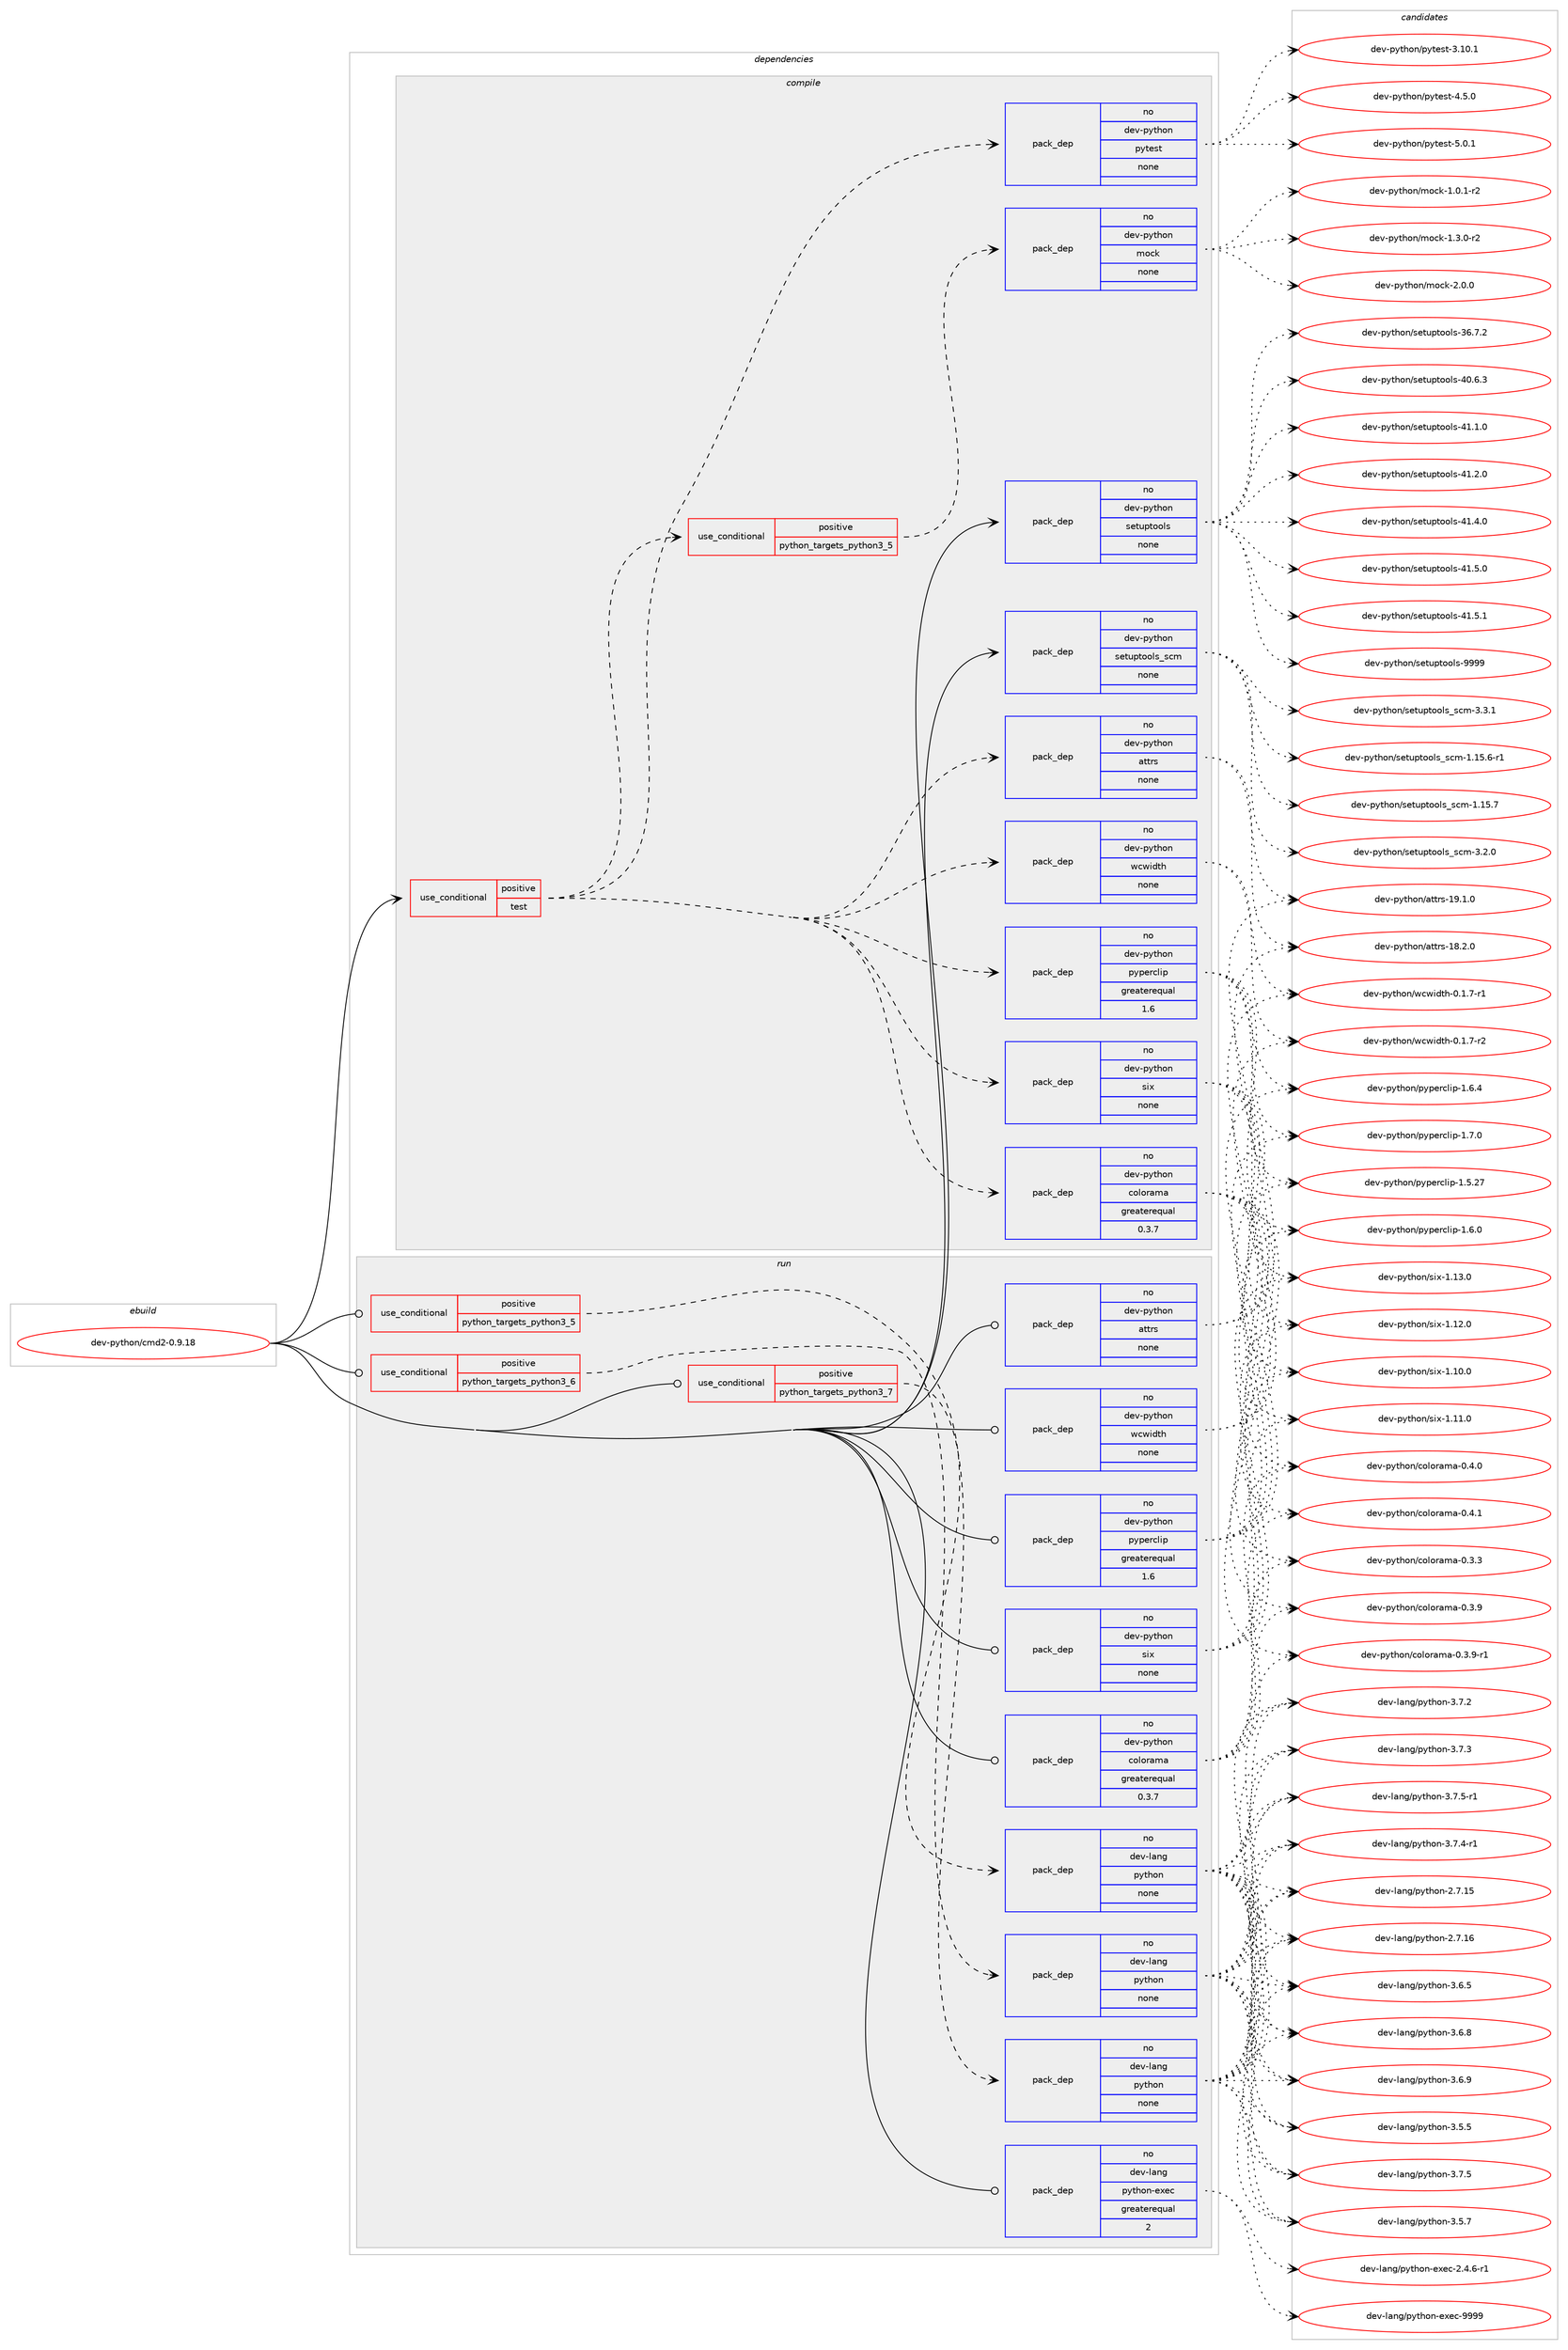 digraph prolog {

# *************
# Graph options
# *************

newrank=true;
concentrate=true;
compound=true;
graph [rankdir=LR,fontname=Helvetica,fontsize=10,ranksep=1.5];#, ranksep=2.5, nodesep=0.2];
edge  [arrowhead=vee];
node  [fontname=Helvetica,fontsize=10];

# **********
# The ebuild
# **********

subgraph cluster_leftcol {
color=gray;
label=<<i>ebuild</i>>;
id [label="dev-python/cmd2-0.9.18", color=red, width=4, href="../dev-python/cmd2-0.9.18.svg"];
}

# ****************
# The dependencies
# ****************

subgraph cluster_midcol {
color=gray;
label=<<i>dependencies</i>>;
subgraph cluster_compile {
fillcolor="#eeeeee";
style=filled;
label=<<i>compile</i>>;
subgraph cond137687 {
dependency599392 [label=<<TABLE BORDER="0" CELLBORDER="1" CELLSPACING="0" CELLPADDING="4"><TR><TD ROWSPAN="3" CELLPADDING="10">use_conditional</TD></TR><TR><TD>positive</TD></TR><TR><TD>test</TD></TR></TABLE>>, shape=none, color=red];
subgraph pack449926 {
dependency599393 [label=<<TABLE BORDER="0" CELLBORDER="1" CELLSPACING="0" CELLPADDING="4" WIDTH="220"><TR><TD ROWSPAN="6" CELLPADDING="30">pack_dep</TD></TR><TR><TD WIDTH="110">no</TD></TR><TR><TD>dev-python</TD></TR><TR><TD>attrs</TD></TR><TR><TD>none</TD></TR><TR><TD></TD></TR></TABLE>>, shape=none, color=blue];
}
dependency599392:e -> dependency599393:w [weight=20,style="dashed",arrowhead="vee"];
subgraph pack449927 {
dependency599394 [label=<<TABLE BORDER="0" CELLBORDER="1" CELLSPACING="0" CELLPADDING="4" WIDTH="220"><TR><TD ROWSPAN="6" CELLPADDING="30">pack_dep</TD></TR><TR><TD WIDTH="110">no</TD></TR><TR><TD>dev-python</TD></TR><TR><TD>colorama</TD></TR><TR><TD>greaterequal</TD></TR><TR><TD>0.3.7</TD></TR></TABLE>>, shape=none, color=blue];
}
dependency599392:e -> dependency599394:w [weight=20,style="dashed",arrowhead="vee"];
subgraph pack449928 {
dependency599395 [label=<<TABLE BORDER="0" CELLBORDER="1" CELLSPACING="0" CELLPADDING="4" WIDTH="220"><TR><TD ROWSPAN="6" CELLPADDING="30">pack_dep</TD></TR><TR><TD WIDTH="110">no</TD></TR><TR><TD>dev-python</TD></TR><TR><TD>pyperclip</TD></TR><TR><TD>greaterequal</TD></TR><TR><TD>1.6</TD></TR></TABLE>>, shape=none, color=blue];
}
dependency599392:e -> dependency599395:w [weight=20,style="dashed",arrowhead="vee"];
subgraph pack449929 {
dependency599396 [label=<<TABLE BORDER="0" CELLBORDER="1" CELLSPACING="0" CELLPADDING="4" WIDTH="220"><TR><TD ROWSPAN="6" CELLPADDING="30">pack_dep</TD></TR><TR><TD WIDTH="110">no</TD></TR><TR><TD>dev-python</TD></TR><TR><TD>six</TD></TR><TR><TD>none</TD></TR><TR><TD></TD></TR></TABLE>>, shape=none, color=blue];
}
dependency599392:e -> dependency599396:w [weight=20,style="dashed",arrowhead="vee"];
subgraph pack449930 {
dependency599397 [label=<<TABLE BORDER="0" CELLBORDER="1" CELLSPACING="0" CELLPADDING="4" WIDTH="220"><TR><TD ROWSPAN="6" CELLPADDING="30">pack_dep</TD></TR><TR><TD WIDTH="110">no</TD></TR><TR><TD>dev-python</TD></TR><TR><TD>wcwidth</TD></TR><TR><TD>none</TD></TR><TR><TD></TD></TR></TABLE>>, shape=none, color=blue];
}
dependency599392:e -> dependency599397:w [weight=20,style="dashed",arrowhead="vee"];
subgraph cond137688 {
dependency599398 [label=<<TABLE BORDER="0" CELLBORDER="1" CELLSPACING="0" CELLPADDING="4"><TR><TD ROWSPAN="3" CELLPADDING="10">use_conditional</TD></TR><TR><TD>positive</TD></TR><TR><TD>python_targets_python3_5</TD></TR></TABLE>>, shape=none, color=red];
subgraph pack449931 {
dependency599399 [label=<<TABLE BORDER="0" CELLBORDER="1" CELLSPACING="0" CELLPADDING="4" WIDTH="220"><TR><TD ROWSPAN="6" CELLPADDING="30">pack_dep</TD></TR><TR><TD WIDTH="110">no</TD></TR><TR><TD>dev-python</TD></TR><TR><TD>mock</TD></TR><TR><TD>none</TD></TR><TR><TD></TD></TR></TABLE>>, shape=none, color=blue];
}
dependency599398:e -> dependency599399:w [weight=20,style="dashed",arrowhead="vee"];
}
dependency599392:e -> dependency599398:w [weight=20,style="dashed",arrowhead="vee"];
subgraph pack449932 {
dependency599400 [label=<<TABLE BORDER="0" CELLBORDER="1" CELLSPACING="0" CELLPADDING="4" WIDTH="220"><TR><TD ROWSPAN="6" CELLPADDING="30">pack_dep</TD></TR><TR><TD WIDTH="110">no</TD></TR><TR><TD>dev-python</TD></TR><TR><TD>pytest</TD></TR><TR><TD>none</TD></TR><TR><TD></TD></TR></TABLE>>, shape=none, color=blue];
}
dependency599392:e -> dependency599400:w [weight=20,style="dashed",arrowhead="vee"];
}
id:e -> dependency599392:w [weight=20,style="solid",arrowhead="vee"];
subgraph pack449933 {
dependency599401 [label=<<TABLE BORDER="0" CELLBORDER="1" CELLSPACING="0" CELLPADDING="4" WIDTH="220"><TR><TD ROWSPAN="6" CELLPADDING="30">pack_dep</TD></TR><TR><TD WIDTH="110">no</TD></TR><TR><TD>dev-python</TD></TR><TR><TD>setuptools</TD></TR><TR><TD>none</TD></TR><TR><TD></TD></TR></TABLE>>, shape=none, color=blue];
}
id:e -> dependency599401:w [weight=20,style="solid",arrowhead="vee"];
subgraph pack449934 {
dependency599402 [label=<<TABLE BORDER="0" CELLBORDER="1" CELLSPACING="0" CELLPADDING="4" WIDTH="220"><TR><TD ROWSPAN="6" CELLPADDING="30">pack_dep</TD></TR><TR><TD WIDTH="110">no</TD></TR><TR><TD>dev-python</TD></TR><TR><TD>setuptools_scm</TD></TR><TR><TD>none</TD></TR><TR><TD></TD></TR></TABLE>>, shape=none, color=blue];
}
id:e -> dependency599402:w [weight=20,style="solid",arrowhead="vee"];
}
subgraph cluster_compileandrun {
fillcolor="#eeeeee";
style=filled;
label=<<i>compile and run</i>>;
}
subgraph cluster_run {
fillcolor="#eeeeee";
style=filled;
label=<<i>run</i>>;
subgraph cond137689 {
dependency599403 [label=<<TABLE BORDER="0" CELLBORDER="1" CELLSPACING="0" CELLPADDING="4"><TR><TD ROWSPAN="3" CELLPADDING="10">use_conditional</TD></TR><TR><TD>positive</TD></TR><TR><TD>python_targets_python3_5</TD></TR></TABLE>>, shape=none, color=red];
subgraph pack449935 {
dependency599404 [label=<<TABLE BORDER="0" CELLBORDER="1" CELLSPACING="0" CELLPADDING="4" WIDTH="220"><TR><TD ROWSPAN="6" CELLPADDING="30">pack_dep</TD></TR><TR><TD WIDTH="110">no</TD></TR><TR><TD>dev-lang</TD></TR><TR><TD>python</TD></TR><TR><TD>none</TD></TR><TR><TD></TD></TR></TABLE>>, shape=none, color=blue];
}
dependency599403:e -> dependency599404:w [weight=20,style="dashed",arrowhead="vee"];
}
id:e -> dependency599403:w [weight=20,style="solid",arrowhead="odot"];
subgraph cond137690 {
dependency599405 [label=<<TABLE BORDER="0" CELLBORDER="1" CELLSPACING="0" CELLPADDING="4"><TR><TD ROWSPAN="3" CELLPADDING="10">use_conditional</TD></TR><TR><TD>positive</TD></TR><TR><TD>python_targets_python3_6</TD></TR></TABLE>>, shape=none, color=red];
subgraph pack449936 {
dependency599406 [label=<<TABLE BORDER="0" CELLBORDER="1" CELLSPACING="0" CELLPADDING="4" WIDTH="220"><TR><TD ROWSPAN="6" CELLPADDING="30">pack_dep</TD></TR><TR><TD WIDTH="110">no</TD></TR><TR><TD>dev-lang</TD></TR><TR><TD>python</TD></TR><TR><TD>none</TD></TR><TR><TD></TD></TR></TABLE>>, shape=none, color=blue];
}
dependency599405:e -> dependency599406:w [weight=20,style="dashed",arrowhead="vee"];
}
id:e -> dependency599405:w [weight=20,style="solid",arrowhead="odot"];
subgraph cond137691 {
dependency599407 [label=<<TABLE BORDER="0" CELLBORDER="1" CELLSPACING="0" CELLPADDING="4"><TR><TD ROWSPAN="3" CELLPADDING="10">use_conditional</TD></TR><TR><TD>positive</TD></TR><TR><TD>python_targets_python3_7</TD></TR></TABLE>>, shape=none, color=red];
subgraph pack449937 {
dependency599408 [label=<<TABLE BORDER="0" CELLBORDER="1" CELLSPACING="0" CELLPADDING="4" WIDTH="220"><TR><TD ROWSPAN="6" CELLPADDING="30">pack_dep</TD></TR><TR><TD WIDTH="110">no</TD></TR><TR><TD>dev-lang</TD></TR><TR><TD>python</TD></TR><TR><TD>none</TD></TR><TR><TD></TD></TR></TABLE>>, shape=none, color=blue];
}
dependency599407:e -> dependency599408:w [weight=20,style="dashed",arrowhead="vee"];
}
id:e -> dependency599407:w [weight=20,style="solid",arrowhead="odot"];
subgraph pack449938 {
dependency599409 [label=<<TABLE BORDER="0" CELLBORDER="1" CELLSPACING="0" CELLPADDING="4" WIDTH="220"><TR><TD ROWSPAN="6" CELLPADDING="30">pack_dep</TD></TR><TR><TD WIDTH="110">no</TD></TR><TR><TD>dev-lang</TD></TR><TR><TD>python-exec</TD></TR><TR><TD>greaterequal</TD></TR><TR><TD>2</TD></TR></TABLE>>, shape=none, color=blue];
}
id:e -> dependency599409:w [weight=20,style="solid",arrowhead="odot"];
subgraph pack449939 {
dependency599410 [label=<<TABLE BORDER="0" CELLBORDER="1" CELLSPACING="0" CELLPADDING="4" WIDTH="220"><TR><TD ROWSPAN="6" CELLPADDING="30">pack_dep</TD></TR><TR><TD WIDTH="110">no</TD></TR><TR><TD>dev-python</TD></TR><TR><TD>attrs</TD></TR><TR><TD>none</TD></TR><TR><TD></TD></TR></TABLE>>, shape=none, color=blue];
}
id:e -> dependency599410:w [weight=20,style="solid",arrowhead="odot"];
subgraph pack449940 {
dependency599411 [label=<<TABLE BORDER="0" CELLBORDER="1" CELLSPACING="0" CELLPADDING="4" WIDTH="220"><TR><TD ROWSPAN="6" CELLPADDING="30">pack_dep</TD></TR><TR><TD WIDTH="110">no</TD></TR><TR><TD>dev-python</TD></TR><TR><TD>colorama</TD></TR><TR><TD>greaterequal</TD></TR><TR><TD>0.3.7</TD></TR></TABLE>>, shape=none, color=blue];
}
id:e -> dependency599411:w [weight=20,style="solid",arrowhead="odot"];
subgraph pack449941 {
dependency599412 [label=<<TABLE BORDER="0" CELLBORDER="1" CELLSPACING="0" CELLPADDING="4" WIDTH="220"><TR><TD ROWSPAN="6" CELLPADDING="30">pack_dep</TD></TR><TR><TD WIDTH="110">no</TD></TR><TR><TD>dev-python</TD></TR><TR><TD>pyperclip</TD></TR><TR><TD>greaterequal</TD></TR><TR><TD>1.6</TD></TR></TABLE>>, shape=none, color=blue];
}
id:e -> dependency599412:w [weight=20,style="solid",arrowhead="odot"];
subgraph pack449942 {
dependency599413 [label=<<TABLE BORDER="0" CELLBORDER="1" CELLSPACING="0" CELLPADDING="4" WIDTH="220"><TR><TD ROWSPAN="6" CELLPADDING="30">pack_dep</TD></TR><TR><TD WIDTH="110">no</TD></TR><TR><TD>dev-python</TD></TR><TR><TD>six</TD></TR><TR><TD>none</TD></TR><TR><TD></TD></TR></TABLE>>, shape=none, color=blue];
}
id:e -> dependency599413:w [weight=20,style="solid",arrowhead="odot"];
subgraph pack449943 {
dependency599414 [label=<<TABLE BORDER="0" CELLBORDER="1" CELLSPACING="0" CELLPADDING="4" WIDTH="220"><TR><TD ROWSPAN="6" CELLPADDING="30">pack_dep</TD></TR><TR><TD WIDTH="110">no</TD></TR><TR><TD>dev-python</TD></TR><TR><TD>wcwidth</TD></TR><TR><TD>none</TD></TR><TR><TD></TD></TR></TABLE>>, shape=none, color=blue];
}
id:e -> dependency599414:w [weight=20,style="solid",arrowhead="odot"];
}
}

# **************
# The candidates
# **************

subgraph cluster_choices {
rank=same;
color=gray;
label=<<i>candidates</i>>;

subgraph choice449926 {
color=black;
nodesep=1;
choice10010111845112121116104111110479711611611411545495646504648 [label="dev-python/attrs-18.2.0", color=red, width=4,href="../dev-python/attrs-18.2.0.svg"];
choice10010111845112121116104111110479711611611411545495746494648 [label="dev-python/attrs-19.1.0", color=red, width=4,href="../dev-python/attrs-19.1.0.svg"];
dependency599393:e -> choice10010111845112121116104111110479711611611411545495646504648:w [style=dotted,weight="100"];
dependency599393:e -> choice10010111845112121116104111110479711611611411545495746494648:w [style=dotted,weight="100"];
}
subgraph choice449927 {
color=black;
nodesep=1;
choice1001011184511212111610411111047991111081111149710997454846514651 [label="dev-python/colorama-0.3.3", color=red, width=4,href="../dev-python/colorama-0.3.3.svg"];
choice1001011184511212111610411111047991111081111149710997454846514657 [label="dev-python/colorama-0.3.9", color=red, width=4,href="../dev-python/colorama-0.3.9.svg"];
choice10010111845112121116104111110479911110811111497109974548465146574511449 [label="dev-python/colorama-0.3.9-r1", color=red, width=4,href="../dev-python/colorama-0.3.9-r1.svg"];
choice1001011184511212111610411111047991111081111149710997454846524648 [label="dev-python/colorama-0.4.0", color=red, width=4,href="../dev-python/colorama-0.4.0.svg"];
choice1001011184511212111610411111047991111081111149710997454846524649 [label="dev-python/colorama-0.4.1", color=red, width=4,href="../dev-python/colorama-0.4.1.svg"];
dependency599394:e -> choice1001011184511212111610411111047991111081111149710997454846514651:w [style=dotted,weight="100"];
dependency599394:e -> choice1001011184511212111610411111047991111081111149710997454846514657:w [style=dotted,weight="100"];
dependency599394:e -> choice10010111845112121116104111110479911110811111497109974548465146574511449:w [style=dotted,weight="100"];
dependency599394:e -> choice1001011184511212111610411111047991111081111149710997454846524648:w [style=dotted,weight="100"];
dependency599394:e -> choice1001011184511212111610411111047991111081111149710997454846524649:w [style=dotted,weight="100"];
}
subgraph choice449928 {
color=black;
nodesep=1;
choice10010111845112121116104111110471121211121011149910810511245494653465055 [label="dev-python/pyperclip-1.5.27", color=red, width=4,href="../dev-python/pyperclip-1.5.27.svg"];
choice100101118451121211161041111104711212111210111499108105112454946544648 [label="dev-python/pyperclip-1.6.0", color=red, width=4,href="../dev-python/pyperclip-1.6.0.svg"];
choice100101118451121211161041111104711212111210111499108105112454946544652 [label="dev-python/pyperclip-1.6.4", color=red, width=4,href="../dev-python/pyperclip-1.6.4.svg"];
choice100101118451121211161041111104711212111210111499108105112454946554648 [label="dev-python/pyperclip-1.7.0", color=red, width=4,href="../dev-python/pyperclip-1.7.0.svg"];
dependency599395:e -> choice10010111845112121116104111110471121211121011149910810511245494653465055:w [style=dotted,weight="100"];
dependency599395:e -> choice100101118451121211161041111104711212111210111499108105112454946544648:w [style=dotted,weight="100"];
dependency599395:e -> choice100101118451121211161041111104711212111210111499108105112454946544652:w [style=dotted,weight="100"];
dependency599395:e -> choice100101118451121211161041111104711212111210111499108105112454946554648:w [style=dotted,weight="100"];
}
subgraph choice449929 {
color=black;
nodesep=1;
choice100101118451121211161041111104711510512045494649484648 [label="dev-python/six-1.10.0", color=red, width=4,href="../dev-python/six-1.10.0.svg"];
choice100101118451121211161041111104711510512045494649494648 [label="dev-python/six-1.11.0", color=red, width=4,href="../dev-python/six-1.11.0.svg"];
choice100101118451121211161041111104711510512045494649504648 [label="dev-python/six-1.12.0", color=red, width=4,href="../dev-python/six-1.12.0.svg"];
choice100101118451121211161041111104711510512045494649514648 [label="dev-python/six-1.13.0", color=red, width=4,href="../dev-python/six-1.13.0.svg"];
dependency599396:e -> choice100101118451121211161041111104711510512045494649484648:w [style=dotted,weight="100"];
dependency599396:e -> choice100101118451121211161041111104711510512045494649494648:w [style=dotted,weight="100"];
dependency599396:e -> choice100101118451121211161041111104711510512045494649504648:w [style=dotted,weight="100"];
dependency599396:e -> choice100101118451121211161041111104711510512045494649514648:w [style=dotted,weight="100"];
}
subgraph choice449930 {
color=black;
nodesep=1;
choice1001011184511212111610411111047119991191051001161044548464946554511449 [label="dev-python/wcwidth-0.1.7-r1", color=red, width=4,href="../dev-python/wcwidth-0.1.7-r1.svg"];
choice1001011184511212111610411111047119991191051001161044548464946554511450 [label="dev-python/wcwidth-0.1.7-r2", color=red, width=4,href="../dev-python/wcwidth-0.1.7-r2.svg"];
dependency599397:e -> choice1001011184511212111610411111047119991191051001161044548464946554511449:w [style=dotted,weight="100"];
dependency599397:e -> choice1001011184511212111610411111047119991191051001161044548464946554511450:w [style=dotted,weight="100"];
}
subgraph choice449931 {
color=black;
nodesep=1;
choice1001011184511212111610411111047109111991074549464846494511450 [label="dev-python/mock-1.0.1-r2", color=red, width=4,href="../dev-python/mock-1.0.1-r2.svg"];
choice1001011184511212111610411111047109111991074549465146484511450 [label="dev-python/mock-1.3.0-r2", color=red, width=4,href="../dev-python/mock-1.3.0-r2.svg"];
choice100101118451121211161041111104710911199107455046484648 [label="dev-python/mock-2.0.0", color=red, width=4,href="../dev-python/mock-2.0.0.svg"];
dependency599399:e -> choice1001011184511212111610411111047109111991074549464846494511450:w [style=dotted,weight="100"];
dependency599399:e -> choice1001011184511212111610411111047109111991074549465146484511450:w [style=dotted,weight="100"];
dependency599399:e -> choice100101118451121211161041111104710911199107455046484648:w [style=dotted,weight="100"];
}
subgraph choice449932 {
color=black;
nodesep=1;
choice100101118451121211161041111104711212111610111511645514649484649 [label="dev-python/pytest-3.10.1", color=red, width=4,href="../dev-python/pytest-3.10.1.svg"];
choice1001011184511212111610411111047112121116101115116455246534648 [label="dev-python/pytest-4.5.0", color=red, width=4,href="../dev-python/pytest-4.5.0.svg"];
choice1001011184511212111610411111047112121116101115116455346484649 [label="dev-python/pytest-5.0.1", color=red, width=4,href="../dev-python/pytest-5.0.1.svg"];
dependency599400:e -> choice100101118451121211161041111104711212111610111511645514649484649:w [style=dotted,weight="100"];
dependency599400:e -> choice1001011184511212111610411111047112121116101115116455246534648:w [style=dotted,weight="100"];
dependency599400:e -> choice1001011184511212111610411111047112121116101115116455346484649:w [style=dotted,weight="100"];
}
subgraph choice449933 {
color=black;
nodesep=1;
choice100101118451121211161041111104711510111611711211611111110811545515446554650 [label="dev-python/setuptools-36.7.2", color=red, width=4,href="../dev-python/setuptools-36.7.2.svg"];
choice100101118451121211161041111104711510111611711211611111110811545524846544651 [label="dev-python/setuptools-40.6.3", color=red, width=4,href="../dev-python/setuptools-40.6.3.svg"];
choice100101118451121211161041111104711510111611711211611111110811545524946494648 [label="dev-python/setuptools-41.1.0", color=red, width=4,href="../dev-python/setuptools-41.1.0.svg"];
choice100101118451121211161041111104711510111611711211611111110811545524946504648 [label="dev-python/setuptools-41.2.0", color=red, width=4,href="../dev-python/setuptools-41.2.0.svg"];
choice100101118451121211161041111104711510111611711211611111110811545524946524648 [label="dev-python/setuptools-41.4.0", color=red, width=4,href="../dev-python/setuptools-41.4.0.svg"];
choice100101118451121211161041111104711510111611711211611111110811545524946534648 [label="dev-python/setuptools-41.5.0", color=red, width=4,href="../dev-python/setuptools-41.5.0.svg"];
choice100101118451121211161041111104711510111611711211611111110811545524946534649 [label="dev-python/setuptools-41.5.1", color=red, width=4,href="../dev-python/setuptools-41.5.1.svg"];
choice10010111845112121116104111110471151011161171121161111111081154557575757 [label="dev-python/setuptools-9999", color=red, width=4,href="../dev-python/setuptools-9999.svg"];
dependency599401:e -> choice100101118451121211161041111104711510111611711211611111110811545515446554650:w [style=dotted,weight="100"];
dependency599401:e -> choice100101118451121211161041111104711510111611711211611111110811545524846544651:w [style=dotted,weight="100"];
dependency599401:e -> choice100101118451121211161041111104711510111611711211611111110811545524946494648:w [style=dotted,weight="100"];
dependency599401:e -> choice100101118451121211161041111104711510111611711211611111110811545524946504648:w [style=dotted,weight="100"];
dependency599401:e -> choice100101118451121211161041111104711510111611711211611111110811545524946524648:w [style=dotted,weight="100"];
dependency599401:e -> choice100101118451121211161041111104711510111611711211611111110811545524946534648:w [style=dotted,weight="100"];
dependency599401:e -> choice100101118451121211161041111104711510111611711211611111110811545524946534649:w [style=dotted,weight="100"];
dependency599401:e -> choice10010111845112121116104111110471151011161171121161111111081154557575757:w [style=dotted,weight="100"];
}
subgraph choice449934 {
color=black;
nodesep=1;
choice10010111845112121116104111110471151011161171121161111111081159511599109454946495346544511449 [label="dev-python/setuptools_scm-1.15.6-r1", color=red, width=4,href="../dev-python/setuptools_scm-1.15.6-r1.svg"];
choice1001011184511212111610411111047115101116117112116111111108115951159910945494649534655 [label="dev-python/setuptools_scm-1.15.7", color=red, width=4,href="../dev-python/setuptools_scm-1.15.7.svg"];
choice10010111845112121116104111110471151011161171121161111111081159511599109455146504648 [label="dev-python/setuptools_scm-3.2.0", color=red, width=4,href="../dev-python/setuptools_scm-3.2.0.svg"];
choice10010111845112121116104111110471151011161171121161111111081159511599109455146514649 [label="dev-python/setuptools_scm-3.3.1", color=red, width=4,href="../dev-python/setuptools_scm-3.3.1.svg"];
dependency599402:e -> choice10010111845112121116104111110471151011161171121161111111081159511599109454946495346544511449:w [style=dotted,weight="100"];
dependency599402:e -> choice1001011184511212111610411111047115101116117112116111111108115951159910945494649534655:w [style=dotted,weight="100"];
dependency599402:e -> choice10010111845112121116104111110471151011161171121161111111081159511599109455146504648:w [style=dotted,weight="100"];
dependency599402:e -> choice10010111845112121116104111110471151011161171121161111111081159511599109455146514649:w [style=dotted,weight="100"];
}
subgraph choice449935 {
color=black;
nodesep=1;
choice10010111845108971101034711212111610411111045504655464953 [label="dev-lang/python-2.7.15", color=red, width=4,href="../dev-lang/python-2.7.15.svg"];
choice10010111845108971101034711212111610411111045504655464954 [label="dev-lang/python-2.7.16", color=red, width=4,href="../dev-lang/python-2.7.16.svg"];
choice100101118451089711010347112121116104111110455146534653 [label="dev-lang/python-3.5.5", color=red, width=4,href="../dev-lang/python-3.5.5.svg"];
choice100101118451089711010347112121116104111110455146534655 [label="dev-lang/python-3.5.7", color=red, width=4,href="../dev-lang/python-3.5.7.svg"];
choice100101118451089711010347112121116104111110455146544653 [label="dev-lang/python-3.6.5", color=red, width=4,href="../dev-lang/python-3.6.5.svg"];
choice100101118451089711010347112121116104111110455146544656 [label="dev-lang/python-3.6.8", color=red, width=4,href="../dev-lang/python-3.6.8.svg"];
choice100101118451089711010347112121116104111110455146544657 [label="dev-lang/python-3.6.9", color=red, width=4,href="../dev-lang/python-3.6.9.svg"];
choice100101118451089711010347112121116104111110455146554650 [label="dev-lang/python-3.7.2", color=red, width=4,href="../dev-lang/python-3.7.2.svg"];
choice100101118451089711010347112121116104111110455146554651 [label="dev-lang/python-3.7.3", color=red, width=4,href="../dev-lang/python-3.7.3.svg"];
choice1001011184510897110103471121211161041111104551465546524511449 [label="dev-lang/python-3.7.4-r1", color=red, width=4,href="../dev-lang/python-3.7.4-r1.svg"];
choice100101118451089711010347112121116104111110455146554653 [label="dev-lang/python-3.7.5", color=red, width=4,href="../dev-lang/python-3.7.5.svg"];
choice1001011184510897110103471121211161041111104551465546534511449 [label="dev-lang/python-3.7.5-r1", color=red, width=4,href="../dev-lang/python-3.7.5-r1.svg"];
dependency599404:e -> choice10010111845108971101034711212111610411111045504655464953:w [style=dotted,weight="100"];
dependency599404:e -> choice10010111845108971101034711212111610411111045504655464954:w [style=dotted,weight="100"];
dependency599404:e -> choice100101118451089711010347112121116104111110455146534653:w [style=dotted,weight="100"];
dependency599404:e -> choice100101118451089711010347112121116104111110455146534655:w [style=dotted,weight="100"];
dependency599404:e -> choice100101118451089711010347112121116104111110455146544653:w [style=dotted,weight="100"];
dependency599404:e -> choice100101118451089711010347112121116104111110455146544656:w [style=dotted,weight="100"];
dependency599404:e -> choice100101118451089711010347112121116104111110455146544657:w [style=dotted,weight="100"];
dependency599404:e -> choice100101118451089711010347112121116104111110455146554650:w [style=dotted,weight="100"];
dependency599404:e -> choice100101118451089711010347112121116104111110455146554651:w [style=dotted,weight="100"];
dependency599404:e -> choice1001011184510897110103471121211161041111104551465546524511449:w [style=dotted,weight="100"];
dependency599404:e -> choice100101118451089711010347112121116104111110455146554653:w [style=dotted,weight="100"];
dependency599404:e -> choice1001011184510897110103471121211161041111104551465546534511449:w [style=dotted,weight="100"];
}
subgraph choice449936 {
color=black;
nodesep=1;
choice10010111845108971101034711212111610411111045504655464953 [label="dev-lang/python-2.7.15", color=red, width=4,href="../dev-lang/python-2.7.15.svg"];
choice10010111845108971101034711212111610411111045504655464954 [label="dev-lang/python-2.7.16", color=red, width=4,href="../dev-lang/python-2.7.16.svg"];
choice100101118451089711010347112121116104111110455146534653 [label="dev-lang/python-3.5.5", color=red, width=4,href="../dev-lang/python-3.5.5.svg"];
choice100101118451089711010347112121116104111110455146534655 [label="dev-lang/python-3.5.7", color=red, width=4,href="../dev-lang/python-3.5.7.svg"];
choice100101118451089711010347112121116104111110455146544653 [label="dev-lang/python-3.6.5", color=red, width=4,href="../dev-lang/python-3.6.5.svg"];
choice100101118451089711010347112121116104111110455146544656 [label="dev-lang/python-3.6.8", color=red, width=4,href="../dev-lang/python-3.6.8.svg"];
choice100101118451089711010347112121116104111110455146544657 [label="dev-lang/python-3.6.9", color=red, width=4,href="../dev-lang/python-3.6.9.svg"];
choice100101118451089711010347112121116104111110455146554650 [label="dev-lang/python-3.7.2", color=red, width=4,href="../dev-lang/python-3.7.2.svg"];
choice100101118451089711010347112121116104111110455146554651 [label="dev-lang/python-3.7.3", color=red, width=4,href="../dev-lang/python-3.7.3.svg"];
choice1001011184510897110103471121211161041111104551465546524511449 [label="dev-lang/python-3.7.4-r1", color=red, width=4,href="../dev-lang/python-3.7.4-r1.svg"];
choice100101118451089711010347112121116104111110455146554653 [label="dev-lang/python-3.7.5", color=red, width=4,href="../dev-lang/python-3.7.5.svg"];
choice1001011184510897110103471121211161041111104551465546534511449 [label="dev-lang/python-3.7.5-r1", color=red, width=4,href="../dev-lang/python-3.7.5-r1.svg"];
dependency599406:e -> choice10010111845108971101034711212111610411111045504655464953:w [style=dotted,weight="100"];
dependency599406:e -> choice10010111845108971101034711212111610411111045504655464954:w [style=dotted,weight="100"];
dependency599406:e -> choice100101118451089711010347112121116104111110455146534653:w [style=dotted,weight="100"];
dependency599406:e -> choice100101118451089711010347112121116104111110455146534655:w [style=dotted,weight="100"];
dependency599406:e -> choice100101118451089711010347112121116104111110455146544653:w [style=dotted,weight="100"];
dependency599406:e -> choice100101118451089711010347112121116104111110455146544656:w [style=dotted,weight="100"];
dependency599406:e -> choice100101118451089711010347112121116104111110455146544657:w [style=dotted,weight="100"];
dependency599406:e -> choice100101118451089711010347112121116104111110455146554650:w [style=dotted,weight="100"];
dependency599406:e -> choice100101118451089711010347112121116104111110455146554651:w [style=dotted,weight="100"];
dependency599406:e -> choice1001011184510897110103471121211161041111104551465546524511449:w [style=dotted,weight="100"];
dependency599406:e -> choice100101118451089711010347112121116104111110455146554653:w [style=dotted,weight="100"];
dependency599406:e -> choice1001011184510897110103471121211161041111104551465546534511449:w [style=dotted,weight="100"];
}
subgraph choice449937 {
color=black;
nodesep=1;
choice10010111845108971101034711212111610411111045504655464953 [label="dev-lang/python-2.7.15", color=red, width=4,href="../dev-lang/python-2.7.15.svg"];
choice10010111845108971101034711212111610411111045504655464954 [label="dev-lang/python-2.7.16", color=red, width=4,href="../dev-lang/python-2.7.16.svg"];
choice100101118451089711010347112121116104111110455146534653 [label="dev-lang/python-3.5.5", color=red, width=4,href="../dev-lang/python-3.5.5.svg"];
choice100101118451089711010347112121116104111110455146534655 [label="dev-lang/python-3.5.7", color=red, width=4,href="../dev-lang/python-3.5.7.svg"];
choice100101118451089711010347112121116104111110455146544653 [label="dev-lang/python-3.6.5", color=red, width=4,href="../dev-lang/python-3.6.5.svg"];
choice100101118451089711010347112121116104111110455146544656 [label="dev-lang/python-3.6.8", color=red, width=4,href="../dev-lang/python-3.6.8.svg"];
choice100101118451089711010347112121116104111110455146544657 [label="dev-lang/python-3.6.9", color=red, width=4,href="../dev-lang/python-3.6.9.svg"];
choice100101118451089711010347112121116104111110455146554650 [label="dev-lang/python-3.7.2", color=red, width=4,href="../dev-lang/python-3.7.2.svg"];
choice100101118451089711010347112121116104111110455146554651 [label="dev-lang/python-3.7.3", color=red, width=4,href="../dev-lang/python-3.7.3.svg"];
choice1001011184510897110103471121211161041111104551465546524511449 [label="dev-lang/python-3.7.4-r1", color=red, width=4,href="../dev-lang/python-3.7.4-r1.svg"];
choice100101118451089711010347112121116104111110455146554653 [label="dev-lang/python-3.7.5", color=red, width=4,href="../dev-lang/python-3.7.5.svg"];
choice1001011184510897110103471121211161041111104551465546534511449 [label="dev-lang/python-3.7.5-r1", color=red, width=4,href="../dev-lang/python-3.7.5-r1.svg"];
dependency599408:e -> choice10010111845108971101034711212111610411111045504655464953:w [style=dotted,weight="100"];
dependency599408:e -> choice10010111845108971101034711212111610411111045504655464954:w [style=dotted,weight="100"];
dependency599408:e -> choice100101118451089711010347112121116104111110455146534653:w [style=dotted,weight="100"];
dependency599408:e -> choice100101118451089711010347112121116104111110455146534655:w [style=dotted,weight="100"];
dependency599408:e -> choice100101118451089711010347112121116104111110455146544653:w [style=dotted,weight="100"];
dependency599408:e -> choice100101118451089711010347112121116104111110455146544656:w [style=dotted,weight="100"];
dependency599408:e -> choice100101118451089711010347112121116104111110455146544657:w [style=dotted,weight="100"];
dependency599408:e -> choice100101118451089711010347112121116104111110455146554650:w [style=dotted,weight="100"];
dependency599408:e -> choice100101118451089711010347112121116104111110455146554651:w [style=dotted,weight="100"];
dependency599408:e -> choice1001011184510897110103471121211161041111104551465546524511449:w [style=dotted,weight="100"];
dependency599408:e -> choice100101118451089711010347112121116104111110455146554653:w [style=dotted,weight="100"];
dependency599408:e -> choice1001011184510897110103471121211161041111104551465546534511449:w [style=dotted,weight="100"];
}
subgraph choice449938 {
color=black;
nodesep=1;
choice10010111845108971101034711212111610411111045101120101994550465246544511449 [label="dev-lang/python-exec-2.4.6-r1", color=red, width=4,href="../dev-lang/python-exec-2.4.6-r1.svg"];
choice10010111845108971101034711212111610411111045101120101994557575757 [label="dev-lang/python-exec-9999", color=red, width=4,href="../dev-lang/python-exec-9999.svg"];
dependency599409:e -> choice10010111845108971101034711212111610411111045101120101994550465246544511449:w [style=dotted,weight="100"];
dependency599409:e -> choice10010111845108971101034711212111610411111045101120101994557575757:w [style=dotted,weight="100"];
}
subgraph choice449939 {
color=black;
nodesep=1;
choice10010111845112121116104111110479711611611411545495646504648 [label="dev-python/attrs-18.2.0", color=red, width=4,href="../dev-python/attrs-18.2.0.svg"];
choice10010111845112121116104111110479711611611411545495746494648 [label="dev-python/attrs-19.1.0", color=red, width=4,href="../dev-python/attrs-19.1.0.svg"];
dependency599410:e -> choice10010111845112121116104111110479711611611411545495646504648:w [style=dotted,weight="100"];
dependency599410:e -> choice10010111845112121116104111110479711611611411545495746494648:w [style=dotted,weight="100"];
}
subgraph choice449940 {
color=black;
nodesep=1;
choice1001011184511212111610411111047991111081111149710997454846514651 [label="dev-python/colorama-0.3.3", color=red, width=4,href="../dev-python/colorama-0.3.3.svg"];
choice1001011184511212111610411111047991111081111149710997454846514657 [label="dev-python/colorama-0.3.9", color=red, width=4,href="../dev-python/colorama-0.3.9.svg"];
choice10010111845112121116104111110479911110811111497109974548465146574511449 [label="dev-python/colorama-0.3.9-r1", color=red, width=4,href="../dev-python/colorama-0.3.9-r1.svg"];
choice1001011184511212111610411111047991111081111149710997454846524648 [label="dev-python/colorama-0.4.0", color=red, width=4,href="../dev-python/colorama-0.4.0.svg"];
choice1001011184511212111610411111047991111081111149710997454846524649 [label="dev-python/colorama-0.4.1", color=red, width=4,href="../dev-python/colorama-0.4.1.svg"];
dependency599411:e -> choice1001011184511212111610411111047991111081111149710997454846514651:w [style=dotted,weight="100"];
dependency599411:e -> choice1001011184511212111610411111047991111081111149710997454846514657:w [style=dotted,weight="100"];
dependency599411:e -> choice10010111845112121116104111110479911110811111497109974548465146574511449:w [style=dotted,weight="100"];
dependency599411:e -> choice1001011184511212111610411111047991111081111149710997454846524648:w [style=dotted,weight="100"];
dependency599411:e -> choice1001011184511212111610411111047991111081111149710997454846524649:w [style=dotted,weight="100"];
}
subgraph choice449941 {
color=black;
nodesep=1;
choice10010111845112121116104111110471121211121011149910810511245494653465055 [label="dev-python/pyperclip-1.5.27", color=red, width=4,href="../dev-python/pyperclip-1.5.27.svg"];
choice100101118451121211161041111104711212111210111499108105112454946544648 [label="dev-python/pyperclip-1.6.0", color=red, width=4,href="../dev-python/pyperclip-1.6.0.svg"];
choice100101118451121211161041111104711212111210111499108105112454946544652 [label="dev-python/pyperclip-1.6.4", color=red, width=4,href="../dev-python/pyperclip-1.6.4.svg"];
choice100101118451121211161041111104711212111210111499108105112454946554648 [label="dev-python/pyperclip-1.7.0", color=red, width=4,href="../dev-python/pyperclip-1.7.0.svg"];
dependency599412:e -> choice10010111845112121116104111110471121211121011149910810511245494653465055:w [style=dotted,weight="100"];
dependency599412:e -> choice100101118451121211161041111104711212111210111499108105112454946544648:w [style=dotted,weight="100"];
dependency599412:e -> choice100101118451121211161041111104711212111210111499108105112454946544652:w [style=dotted,weight="100"];
dependency599412:e -> choice100101118451121211161041111104711212111210111499108105112454946554648:w [style=dotted,weight="100"];
}
subgraph choice449942 {
color=black;
nodesep=1;
choice100101118451121211161041111104711510512045494649484648 [label="dev-python/six-1.10.0", color=red, width=4,href="../dev-python/six-1.10.0.svg"];
choice100101118451121211161041111104711510512045494649494648 [label="dev-python/six-1.11.0", color=red, width=4,href="../dev-python/six-1.11.0.svg"];
choice100101118451121211161041111104711510512045494649504648 [label="dev-python/six-1.12.0", color=red, width=4,href="../dev-python/six-1.12.0.svg"];
choice100101118451121211161041111104711510512045494649514648 [label="dev-python/six-1.13.0", color=red, width=4,href="../dev-python/six-1.13.0.svg"];
dependency599413:e -> choice100101118451121211161041111104711510512045494649484648:w [style=dotted,weight="100"];
dependency599413:e -> choice100101118451121211161041111104711510512045494649494648:w [style=dotted,weight="100"];
dependency599413:e -> choice100101118451121211161041111104711510512045494649504648:w [style=dotted,weight="100"];
dependency599413:e -> choice100101118451121211161041111104711510512045494649514648:w [style=dotted,weight="100"];
}
subgraph choice449943 {
color=black;
nodesep=1;
choice1001011184511212111610411111047119991191051001161044548464946554511449 [label="dev-python/wcwidth-0.1.7-r1", color=red, width=4,href="../dev-python/wcwidth-0.1.7-r1.svg"];
choice1001011184511212111610411111047119991191051001161044548464946554511450 [label="dev-python/wcwidth-0.1.7-r2", color=red, width=4,href="../dev-python/wcwidth-0.1.7-r2.svg"];
dependency599414:e -> choice1001011184511212111610411111047119991191051001161044548464946554511449:w [style=dotted,weight="100"];
dependency599414:e -> choice1001011184511212111610411111047119991191051001161044548464946554511450:w [style=dotted,weight="100"];
}
}

}
